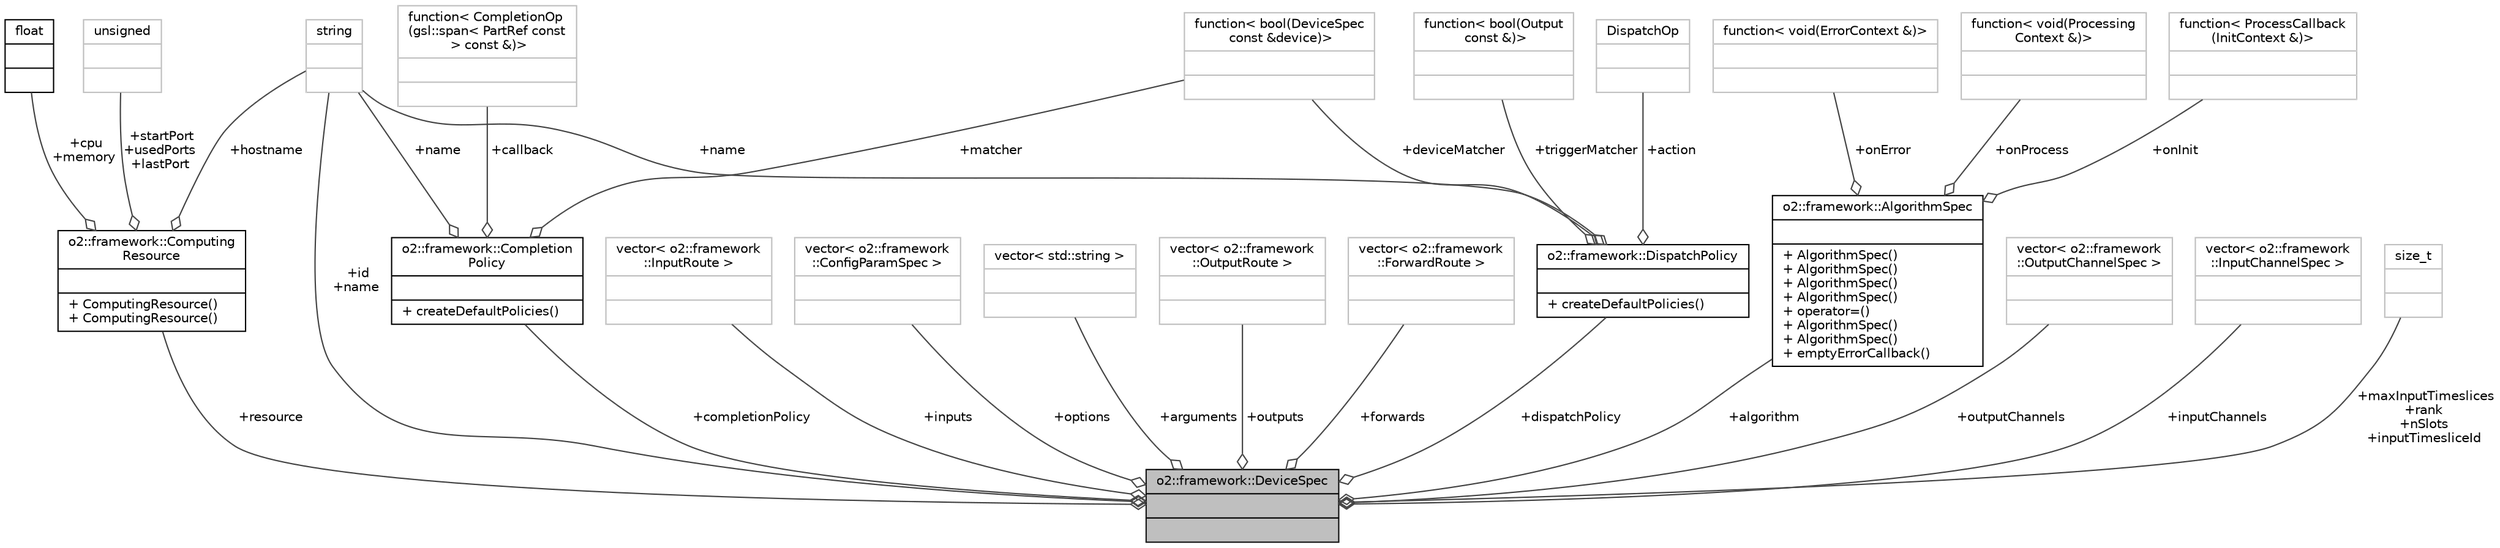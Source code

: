 digraph "o2::framework::DeviceSpec"
{
 // INTERACTIVE_SVG=YES
  bgcolor="transparent";
  edge [fontname="Helvetica",fontsize="10",labelfontname="Helvetica",labelfontsize="10"];
  node [fontname="Helvetica",fontsize="10",shape=record];
  Node1 [label="{o2::framework::DeviceSpec\n||}",height=0.2,width=0.4,color="black", fillcolor="grey75", style="filled", fontcolor="black"];
  Node2 -> Node1 [color="grey25",fontsize="10",style="solid",label=" +resource" ,arrowhead="odiamond",fontname="Helvetica"];
  Node2 [label="{o2::framework::Computing\lResource\n||+ ComputingResource()\l+ ComputingResource()\l}",height=0.2,width=0.4,color="black",URL="$d4/d18/structo2_1_1framework_1_1ComputingResource.html",tooltip="A computing resource which can be offered to run a device. "];
  Node3 -> Node2 [color="grey25",fontsize="10",style="solid",label=" +cpu\n+memory" ,arrowhead="odiamond",fontname="Helvetica"];
  Node3 [label="{float\n||}",height=0.2,width=0.4,color="black",URL="$d4/dc3/classfloat.html"];
  Node4 -> Node2 [color="grey25",fontsize="10",style="solid",label=" +hostname" ,arrowhead="odiamond",fontname="Helvetica"];
  Node4 [label="{string\n||}",height=0.2,width=0.4,color="grey75"];
  Node5 -> Node2 [color="grey25",fontsize="10",style="solid",label=" +startPort\n+usedPorts\n+lastPort" ,arrowhead="odiamond",fontname="Helvetica"];
  Node5 [label="{unsigned\n||}",height=0.2,width=0.4,color="grey75"];
  Node6 -> Node1 [color="grey25",fontsize="10",style="solid",label=" +dispatchPolicy" ,arrowhead="odiamond",fontname="Helvetica"];
  Node6 [label="{o2::framework::DispatchPolicy\n||+ createDefaultPolicies()\l}",height=0.2,width=0.4,color="black",URL="$d0/d80/structo2_1_1framework_1_1DispatchPolicy.html"];
  Node7 -> Node6 [color="grey25",fontsize="10",style="solid",label=" +triggerMatcher" ,arrowhead="odiamond",fontname="Helvetica"];
  Node7 [label="{function\< bool(Output\l const &)\>\n||}",height=0.2,width=0.4,color="grey75"];
  Node8 -> Node6 [color="grey25",fontsize="10",style="solid",label=" +deviceMatcher" ,arrowhead="odiamond",fontname="Helvetica"];
  Node8 [label="{function\< bool(DeviceSpec\l const &device)\>\n||}",height=0.2,width=0.4,color="grey75"];
  Node4 -> Node6 [color="grey25",fontsize="10",style="solid",label=" +name" ,arrowhead="odiamond",fontname="Helvetica"];
  Node9 -> Node6 [color="grey25",fontsize="10",style="solid",label=" +action" ,arrowhead="odiamond",fontname="Helvetica"];
  Node9 [label="{DispatchOp\n||}",height=0.2,width=0.4,color="grey75"];
  Node10 -> Node1 [color="grey25",fontsize="10",style="solid",label=" +inputs" ,arrowhead="odiamond",fontname="Helvetica"];
  Node10 [label="{vector\< o2::framework\l::InputRoute \>\n||}",height=0.2,width=0.4,color="grey75"];
  Node11 -> Node1 [color="grey25",fontsize="10",style="solid",label=" +options" ,arrowhead="odiamond",fontname="Helvetica"];
  Node11 [label="{vector\< o2::framework\l::ConfigParamSpec \>\n||}",height=0.2,width=0.4,color="grey75"];
  Node12 -> Node1 [color="grey25",fontsize="10",style="solid",label=" +arguments" ,arrowhead="odiamond",fontname="Helvetica"];
  Node12 [label="{vector\< std::string \>\n||}",height=0.2,width=0.4,color="grey75"];
  Node13 -> Node1 [color="grey25",fontsize="10",style="solid",label=" +outputs" ,arrowhead="odiamond",fontname="Helvetica"];
  Node13 [label="{vector\< o2::framework\l::OutputRoute \>\n||}",height=0.2,width=0.4,color="grey75"];
  Node14 -> Node1 [color="grey25",fontsize="10",style="solid",label=" +forwards" ,arrowhead="odiamond",fontname="Helvetica"];
  Node14 [label="{vector\< o2::framework\l::ForwardRoute \>\n||}",height=0.2,width=0.4,color="grey75"];
  Node4 -> Node1 [color="grey25",fontsize="10",style="solid",label=" +id\n+name" ,arrowhead="odiamond",fontname="Helvetica"];
  Node15 -> Node1 [color="grey25",fontsize="10",style="solid",label=" +completionPolicy" ,arrowhead="odiamond",fontname="Helvetica"];
  Node15 [label="{o2::framework::Completion\lPolicy\n||+ createDefaultPolicies()\l}",height=0.2,width=0.4,color="black",URL="$d6/d43/structo2_1_1framework_1_1CompletionPolicy.html"];
  Node8 -> Node15 [color="grey25",fontsize="10",style="solid",label=" +matcher" ,arrowhead="odiamond",fontname="Helvetica"];
  Node16 -> Node15 [color="grey25",fontsize="10",style="solid",label=" +callback" ,arrowhead="odiamond",fontname="Helvetica"];
  Node16 [label="{function\< CompletionOp\l(gsl::span\< PartRef const\l \> const &)\>\n||}",height=0.2,width=0.4,color="grey75"];
  Node4 -> Node15 [color="grey25",fontsize="10",style="solid",label=" +name" ,arrowhead="odiamond",fontname="Helvetica"];
  Node17 -> Node1 [color="grey25",fontsize="10",style="solid",label=" +algorithm" ,arrowhead="odiamond",fontname="Helvetica"];
  Node17 [label="{o2::framework::AlgorithmSpec\n||+ AlgorithmSpec()\l+ AlgorithmSpec()\l+ AlgorithmSpec()\l+ AlgorithmSpec()\l+ operator=()\l+ AlgorithmSpec()\l+ AlgorithmSpec()\l+ emptyErrorCallback()\l}",height=0.2,width=0.4,color="black",URL="$d4/d5e/structo2_1_1framework_1_1AlgorithmSpec.html"];
  Node18 -> Node17 [color="grey25",fontsize="10",style="solid",label=" +onError" ,arrowhead="odiamond",fontname="Helvetica"];
  Node18 [label="{function\< void(ErrorContext &)\>\n||}",height=0.2,width=0.4,color="grey75"];
  Node19 -> Node17 [color="grey25",fontsize="10",style="solid",label=" +onProcess" ,arrowhead="odiamond",fontname="Helvetica"];
  Node19 [label="{function\< void(Processing\lContext &)\>\n||}",height=0.2,width=0.4,color="grey75"];
  Node20 -> Node17 [color="grey25",fontsize="10",style="solid",label=" +onInit" ,arrowhead="odiamond",fontname="Helvetica"];
  Node20 [label="{function\< ProcessCallback\l(InitContext &)\>\n||}",height=0.2,width=0.4,color="grey75"];
  Node21 -> Node1 [color="grey25",fontsize="10",style="solid",label=" +outputChannels" ,arrowhead="odiamond",fontname="Helvetica"];
  Node21 [label="{vector\< o2::framework\l::OutputChannelSpec \>\n||}",height=0.2,width=0.4,color="grey75"];
  Node22 -> Node1 [color="grey25",fontsize="10",style="solid",label=" +inputChannels" ,arrowhead="odiamond",fontname="Helvetica"];
  Node22 [label="{vector\< o2::framework\l::InputChannelSpec \>\n||}",height=0.2,width=0.4,color="grey75"];
  Node23 -> Node1 [color="grey25",fontsize="10",style="solid",label=" +maxInputTimeslices\n+rank\n+nSlots\n+inputTimesliceId" ,arrowhead="odiamond",fontname="Helvetica"];
  Node23 [label="{size_t\n||}",height=0.2,width=0.4,color="grey75"];
}
